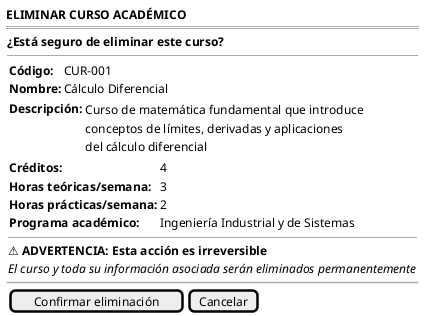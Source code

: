 @startsalt eliminarCurso-wireframe
{
    <b>ELIMINAR CURSO ACADÉMICO</b>
    ===
    {
        <b>¿Está seguro de eliminar este curso?</b>
        --
        {
            {<b>Código:</b> | CUR-001
            <b>Nombre:</b> | Cálculo Diferencial}
            {<b>Descripción:</b> |
            {
                Curso de matemática fundamental que introduce
                conceptos de límites, derivadas y aplicaciones
                del cálculo diferencial
            }}
            {<b>Créditos:</b> | 4
            <b>Horas teóricas/semana:</b> | 3
            <b>Horas prácticas/semana:</b> | 2
            <b>Programa académico:</b> | Ingeniería Industrial y de Sistemas}
            --
            <b>⚠️ ADVERTENCIA: Esta acción es irreversible</b>
            <i>El curso y toda su información asociada serán eliminados permanentemente</i>
        }

        ~~

        {[Confirmar eliminación] | [Cancelar]}
    }
}
@endsalt